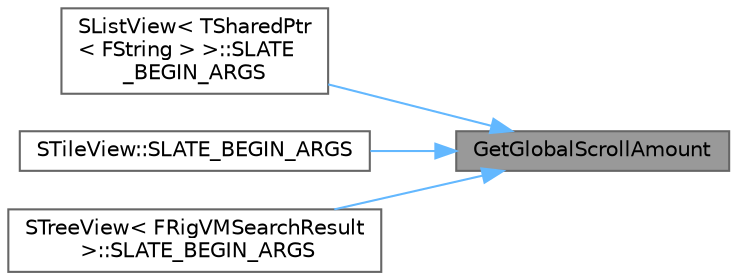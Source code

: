 digraph "GetGlobalScrollAmount"
{
 // INTERACTIVE_SVG=YES
 // LATEX_PDF_SIZE
  bgcolor="transparent";
  edge [fontname=Helvetica,fontsize=10,labelfontname=Helvetica,labelfontsize=10];
  node [fontname=Helvetica,fontsize=10,shape=box,height=0.2,width=0.4];
  rankdir="RL";
  Node1 [id="Node000001",label="GetGlobalScrollAmount",height=0.2,width=0.4,color="gray40", fillcolor="grey60", style="filled", fontcolor="black",tooltip=" "];
  Node1 -> Node2 [id="edge1_Node000001_Node000002",dir="back",color="steelblue1",style="solid",tooltip=" "];
  Node2 [id="Node000002",label="SListView\< TSharedPtr\l\< FString \> \>::SLATE\l_BEGIN_ARGS",height=0.2,width=0.4,color="grey40", fillcolor="white", style="filled",URL="$d1/dc1/classSListView.html#abb54e0eddc74e6b9bb5e2ec5c7c3cb34",tooltip=" "];
  Node1 -> Node3 [id="edge2_Node000001_Node000003",dir="back",color="steelblue1",style="solid",tooltip=" "];
  Node3 [id="Node000003",label="STileView::SLATE_BEGIN_ARGS",height=0.2,width=0.4,color="grey40", fillcolor="white", style="filled",URL="$d0/d1a/classSTileView.html#a235746fdebf4800a633e9e0f69c4c2f6",tooltip=" "];
  Node1 -> Node4 [id="edge3_Node000001_Node000004",dir="back",color="steelblue1",style="solid",tooltip=" "];
  Node4 [id="Node000004",label="STreeView\< FRigVMSearchResult\l \>::SLATE_BEGIN_ARGS",height=0.2,width=0.4,color="grey40", fillcolor="white", style="filled",URL="$de/d1d/classSTreeView.html#a4946fde45457b0094dac47fe80fd4940",tooltip=" "];
}
